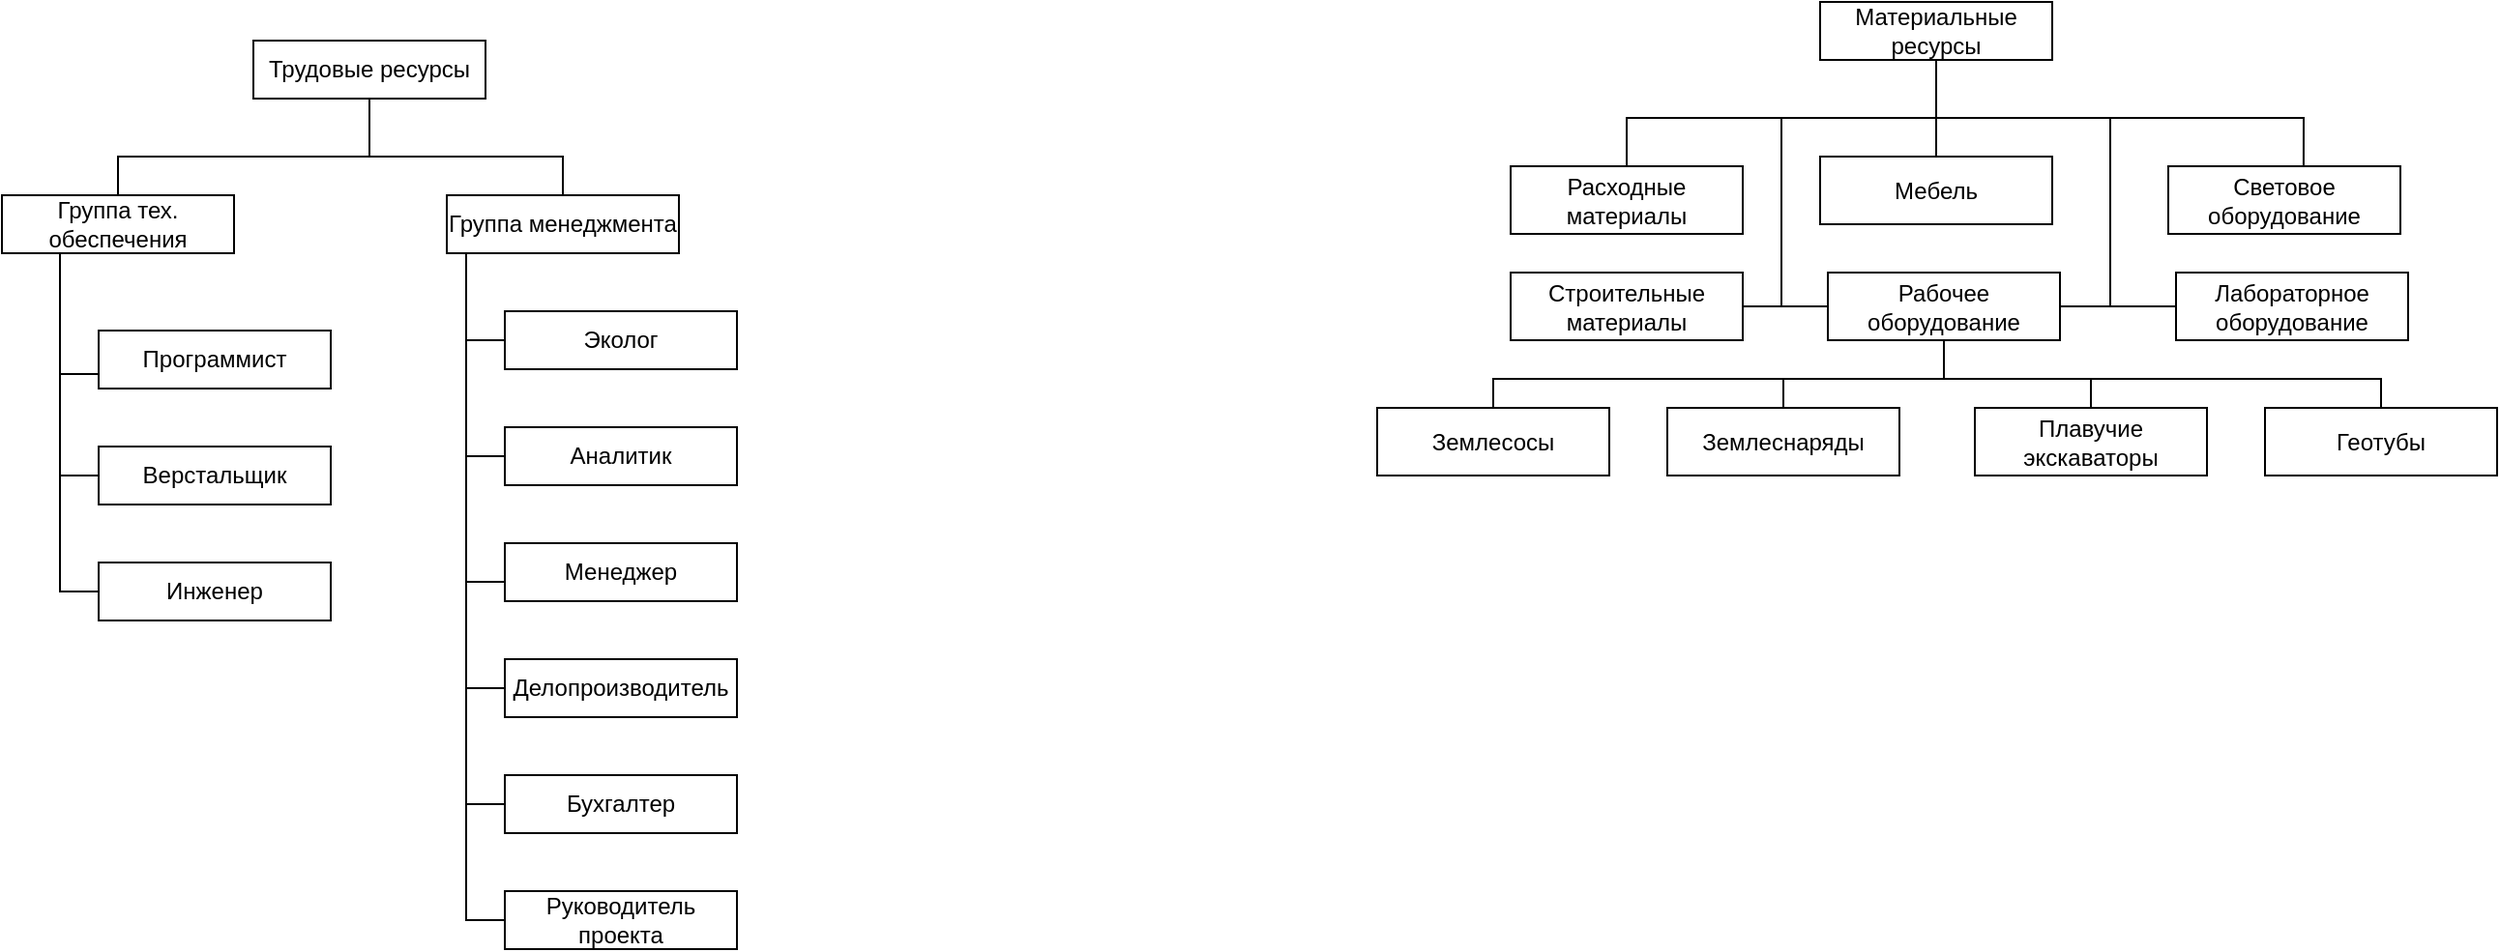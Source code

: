 <mxfile version="21.3.8" type="device">
  <diagram name="Страница 1" id="iQBDpPzRfKCYsDEYA82G">
    <mxGraphModel dx="1002" dy="575" grid="1" gridSize="10" guides="1" tooltips="1" connect="1" arrows="1" fold="1" page="1" pageScale="1" pageWidth="827" pageHeight="1169" math="0" shadow="0">
      <root>
        <mxCell id="0" />
        <mxCell id="1" parent="0" />
        <mxCell id="DJI0rC-xTX2Y5thRxGUj-25" style="edgeStyle=orthogonalEdgeStyle;rounded=0;orthogonalLoop=1;jettySize=auto;html=1;entryX=0.5;entryY=0;entryDx=0;entryDy=0;endArrow=none;endFill=0;" parent="1" source="DJI0rC-xTX2Y5thRxGUj-1" target="DJI0rC-xTX2Y5thRxGUj-2" edge="1">
          <mxGeometry relative="1" as="geometry">
            <Array as="points">
              <mxPoint x="450" y="80" />
              <mxPoint x="320" y="80" />
            </Array>
          </mxGeometry>
        </mxCell>
        <mxCell id="DJI0rC-xTX2Y5thRxGUj-26" style="edgeStyle=orthogonalEdgeStyle;rounded=0;orthogonalLoop=1;jettySize=auto;html=1;entryX=0.5;entryY=0;entryDx=0;entryDy=0;endArrow=none;endFill=0;" parent="1" source="DJI0rC-xTX2Y5thRxGUj-1" target="DJI0rC-xTX2Y5thRxGUj-3" edge="1">
          <mxGeometry relative="1" as="geometry">
            <Array as="points">
              <mxPoint x="450" y="80" />
              <mxPoint x="550" y="80" />
            </Array>
          </mxGeometry>
        </mxCell>
        <mxCell id="DJI0rC-xTX2Y5thRxGUj-1" value="Трудовые ресурсы" style="rounded=0;whiteSpace=wrap;html=1;" parent="1" vertex="1">
          <mxGeometry x="390" y="20" width="120" height="30" as="geometry" />
        </mxCell>
        <mxCell id="DJI0rC-xTX2Y5thRxGUj-21" style="edgeStyle=orthogonalEdgeStyle;rounded=0;orthogonalLoop=1;jettySize=auto;html=1;entryX=0;entryY=0.5;entryDx=0;entryDy=0;endArrow=none;endFill=0;" parent="1" source="DJI0rC-xTX2Y5thRxGUj-2" target="DJI0rC-xTX2Y5thRxGUj-7" edge="1">
          <mxGeometry relative="1" as="geometry">
            <Array as="points">
              <mxPoint x="290" y="305" />
            </Array>
          </mxGeometry>
        </mxCell>
        <mxCell id="DJI0rC-xTX2Y5thRxGUj-22" style="edgeStyle=orthogonalEdgeStyle;rounded=0;orthogonalLoop=1;jettySize=auto;html=1;entryX=0;entryY=0.5;entryDx=0;entryDy=0;endArrow=none;endFill=0;" parent="1" source="DJI0rC-xTX2Y5thRxGUj-2" target="DJI0rC-xTX2Y5thRxGUj-6" edge="1">
          <mxGeometry relative="1" as="geometry">
            <Array as="points">
              <mxPoint x="290" y="245" />
            </Array>
          </mxGeometry>
        </mxCell>
        <mxCell id="DJI0rC-xTX2Y5thRxGUj-23" style="edgeStyle=orthogonalEdgeStyle;rounded=0;orthogonalLoop=1;jettySize=auto;html=1;entryX=0;entryY=0.75;entryDx=0;entryDy=0;endArrow=none;endFill=0;" parent="1" source="DJI0rC-xTX2Y5thRxGUj-2" target="DJI0rC-xTX2Y5thRxGUj-5" edge="1">
          <mxGeometry relative="1" as="geometry">
            <Array as="points">
              <mxPoint x="290" y="193" />
            </Array>
          </mxGeometry>
        </mxCell>
        <mxCell id="DJI0rC-xTX2Y5thRxGUj-2" value="Группа тех. обеспечения" style="rounded=0;whiteSpace=wrap;html=1;" parent="1" vertex="1">
          <mxGeometry x="260" y="100" width="120" height="30" as="geometry" />
        </mxCell>
        <mxCell id="DJI0rC-xTX2Y5thRxGUj-27" style="edgeStyle=orthogonalEdgeStyle;rounded=0;orthogonalLoop=1;jettySize=auto;html=1;entryX=0;entryY=0.5;entryDx=0;entryDy=0;endArrow=none;endFill=0;" parent="1" source="DJI0rC-xTX2Y5thRxGUj-3" target="DJI0rC-xTX2Y5thRxGUj-15" edge="1">
          <mxGeometry relative="1" as="geometry">
            <Array as="points">
              <mxPoint x="500" y="475" />
            </Array>
          </mxGeometry>
        </mxCell>
        <mxCell id="DJI0rC-xTX2Y5thRxGUj-28" style="edgeStyle=orthogonalEdgeStyle;rounded=0;orthogonalLoop=1;jettySize=auto;html=1;entryX=0;entryY=0.5;entryDx=0;entryDy=0;endArrow=none;endFill=0;" parent="1" source="DJI0rC-xTX2Y5thRxGUj-3" target="DJI0rC-xTX2Y5thRxGUj-14" edge="1">
          <mxGeometry relative="1" as="geometry">
            <Array as="points">
              <mxPoint x="500" y="415" />
            </Array>
          </mxGeometry>
        </mxCell>
        <mxCell id="DJI0rC-xTX2Y5thRxGUj-29" style="edgeStyle=orthogonalEdgeStyle;rounded=0;orthogonalLoop=1;jettySize=auto;html=1;entryX=0;entryY=0.5;entryDx=0;entryDy=0;endArrow=none;endFill=0;" parent="1" source="DJI0rC-xTX2Y5thRxGUj-3" target="DJI0rC-xTX2Y5thRxGUj-12" edge="1">
          <mxGeometry relative="1" as="geometry">
            <Array as="points">
              <mxPoint x="500" y="355" />
            </Array>
          </mxGeometry>
        </mxCell>
        <mxCell id="DJI0rC-xTX2Y5thRxGUj-30" style="edgeStyle=orthogonalEdgeStyle;rounded=0;orthogonalLoop=1;jettySize=auto;html=1;entryX=0;entryY=0.5;entryDx=0;entryDy=0;endArrow=none;endFill=0;" parent="1" source="DJI0rC-xTX2Y5thRxGUj-3" target="DJI0rC-xTX2Y5thRxGUj-11" edge="1">
          <mxGeometry relative="1" as="geometry">
            <Array as="points">
              <mxPoint x="500" y="300" />
              <mxPoint x="520" y="300" />
            </Array>
          </mxGeometry>
        </mxCell>
        <mxCell id="DJI0rC-xTX2Y5thRxGUj-31" style="edgeStyle=orthogonalEdgeStyle;rounded=0;orthogonalLoop=1;jettySize=auto;html=1;entryX=0;entryY=0.5;entryDx=0;entryDy=0;endArrow=none;endFill=0;" parent="1" source="DJI0rC-xTX2Y5thRxGUj-3" target="DJI0rC-xTX2Y5thRxGUj-10" edge="1">
          <mxGeometry relative="1" as="geometry">
            <Array as="points">
              <mxPoint x="500" y="235" />
            </Array>
          </mxGeometry>
        </mxCell>
        <mxCell id="DJI0rC-xTX2Y5thRxGUj-32" style="edgeStyle=orthogonalEdgeStyle;rounded=0;orthogonalLoop=1;jettySize=auto;html=1;entryX=0;entryY=0.5;entryDx=0;entryDy=0;endArrow=none;endFill=0;" parent="1" source="DJI0rC-xTX2Y5thRxGUj-3" target="DJI0rC-xTX2Y5thRxGUj-9" edge="1">
          <mxGeometry relative="1" as="geometry">
            <Array as="points">
              <mxPoint x="500" y="175" />
            </Array>
          </mxGeometry>
        </mxCell>
        <mxCell id="DJI0rC-xTX2Y5thRxGUj-3" value="Группа менеджмента" style="rounded=0;whiteSpace=wrap;html=1;" parent="1" vertex="1">
          <mxGeometry x="490" y="100" width="120" height="30" as="geometry" />
        </mxCell>
        <mxCell id="DJI0rC-xTX2Y5thRxGUj-5" value="Программист" style="rounded=0;whiteSpace=wrap;html=1;" parent="1" vertex="1">
          <mxGeometry x="310" y="170" width="120" height="30" as="geometry" />
        </mxCell>
        <mxCell id="DJI0rC-xTX2Y5thRxGUj-6" value="Верстальщик" style="rounded=0;whiteSpace=wrap;html=1;" parent="1" vertex="1">
          <mxGeometry x="310" y="230" width="120" height="30" as="geometry" />
        </mxCell>
        <mxCell id="DJI0rC-xTX2Y5thRxGUj-7" value="Инженер" style="rounded=0;whiteSpace=wrap;html=1;" parent="1" vertex="1">
          <mxGeometry x="310" y="290" width="120" height="30" as="geometry" />
        </mxCell>
        <mxCell id="DJI0rC-xTX2Y5thRxGUj-9" value="Эколог" style="rounded=0;whiteSpace=wrap;html=1;" parent="1" vertex="1">
          <mxGeometry x="520" y="160" width="120" height="30" as="geometry" />
        </mxCell>
        <mxCell id="DJI0rC-xTX2Y5thRxGUj-10" value="Аналитик" style="rounded=0;whiteSpace=wrap;html=1;" parent="1" vertex="1">
          <mxGeometry x="520" y="220" width="120" height="30" as="geometry" />
        </mxCell>
        <mxCell id="DJI0rC-xTX2Y5thRxGUj-11" value="Менеджер" style="rounded=0;whiteSpace=wrap;html=1;" parent="1" vertex="1">
          <mxGeometry x="520" y="280" width="120" height="30" as="geometry" />
        </mxCell>
        <mxCell id="DJI0rC-xTX2Y5thRxGUj-12" value="Делопроизводитель" style="rounded=0;whiteSpace=wrap;html=1;" parent="1" vertex="1">
          <mxGeometry x="520" y="340" width="120" height="30" as="geometry" />
        </mxCell>
        <mxCell id="DJI0rC-xTX2Y5thRxGUj-14" value="Бухгалтер" style="rounded=0;whiteSpace=wrap;html=1;" parent="1" vertex="1">
          <mxGeometry x="520" y="400" width="120" height="30" as="geometry" />
        </mxCell>
        <mxCell id="DJI0rC-xTX2Y5thRxGUj-15" value="Руководитель проекта" style="rounded=0;whiteSpace=wrap;html=1;" parent="1" vertex="1">
          <mxGeometry x="520" y="460" width="120" height="30" as="geometry" />
        </mxCell>
        <mxCell id="DJI0rC-xTX2Y5thRxGUj-42" style="edgeStyle=orthogonalEdgeStyle;rounded=0;orthogonalLoop=1;jettySize=auto;html=1;entryX=0.5;entryY=0;entryDx=0;entryDy=0;endArrow=none;endFill=0;" parent="1" source="DJI0rC-xTX2Y5thRxGUj-33" target="DJI0rC-xTX2Y5thRxGUj-34" edge="1">
          <mxGeometry relative="1" as="geometry">
            <Array as="points">
              <mxPoint x="1260" y="60" />
              <mxPoint x="1100" y="60" />
            </Array>
          </mxGeometry>
        </mxCell>
        <mxCell id="DJI0rC-xTX2Y5thRxGUj-43" style="edgeStyle=orthogonalEdgeStyle;rounded=0;orthogonalLoop=1;jettySize=auto;html=1;entryX=0.5;entryY=0;entryDx=0;entryDy=0;endArrow=none;endFill=0;" parent="1" source="DJI0rC-xTX2Y5thRxGUj-33" edge="1">
          <mxGeometry relative="1" as="geometry">
            <mxPoint x="1260" y="85" as="targetPoint" />
          </mxGeometry>
        </mxCell>
        <mxCell id="DJI0rC-xTX2Y5thRxGUj-45" style="edgeStyle=orthogonalEdgeStyle;rounded=0;orthogonalLoop=1;jettySize=auto;html=1;entryX=0.583;entryY=0.086;entryDx=0;entryDy=0;entryPerimeter=0;endArrow=none;endFill=0;" parent="1" source="DJI0rC-xTX2Y5thRxGUj-33" target="DJI0rC-xTX2Y5thRxGUj-36" edge="1">
          <mxGeometry relative="1" as="geometry">
            <Array as="points">
              <mxPoint x="1260" y="60" />
              <mxPoint x="1450" y="60" />
            </Array>
          </mxGeometry>
        </mxCell>
        <mxCell id="6GFQA-sjf8FYAKXJCTTK-6" style="edgeStyle=orthogonalEdgeStyle;rounded=0;orthogonalLoop=1;jettySize=auto;html=1;exitX=0.5;exitY=1;exitDx=0;exitDy=0;entryX=0;entryY=0.5;entryDx=0;entryDy=0;endArrow=none;endFill=0;" edge="1" parent="1" source="DJI0rC-xTX2Y5thRxGUj-33" target="DJI0rC-xTX2Y5thRxGUj-38">
          <mxGeometry relative="1" as="geometry">
            <Array as="points">
              <mxPoint x="1260" y="60" />
              <mxPoint x="1180" y="60" />
              <mxPoint x="1180" y="158" />
            </Array>
          </mxGeometry>
        </mxCell>
        <mxCell id="6GFQA-sjf8FYAKXJCTTK-7" style="edgeStyle=orthogonalEdgeStyle;rounded=0;orthogonalLoop=1;jettySize=auto;html=1;exitX=0.5;exitY=1;exitDx=0;exitDy=0;entryX=1;entryY=0.5;entryDx=0;entryDy=0;endArrow=none;endFill=0;" edge="1" parent="1" source="DJI0rC-xTX2Y5thRxGUj-33" target="DJI0rC-xTX2Y5thRxGUj-40">
          <mxGeometry relative="1" as="geometry">
            <Array as="points">
              <mxPoint x="1260" y="60" />
              <mxPoint x="1180" y="60" />
              <mxPoint x="1180" y="158" />
            </Array>
          </mxGeometry>
        </mxCell>
        <mxCell id="6GFQA-sjf8FYAKXJCTTK-8" style="edgeStyle=orthogonalEdgeStyle;rounded=0;orthogonalLoop=1;jettySize=auto;html=1;exitX=0.5;exitY=1;exitDx=0;exitDy=0;entryX=1;entryY=0.5;entryDx=0;entryDy=0;endArrow=none;endFill=0;" edge="1" parent="1" source="DJI0rC-xTX2Y5thRxGUj-33" target="DJI0rC-xTX2Y5thRxGUj-38">
          <mxGeometry relative="1" as="geometry">
            <Array as="points">
              <mxPoint x="1260" y="60" />
              <mxPoint x="1350" y="60" />
              <mxPoint x="1350" y="158" />
            </Array>
          </mxGeometry>
        </mxCell>
        <mxCell id="6GFQA-sjf8FYAKXJCTTK-9" style="edgeStyle=orthogonalEdgeStyle;rounded=0;orthogonalLoop=1;jettySize=auto;html=1;exitX=0.5;exitY=1;exitDx=0;exitDy=0;entryX=0;entryY=0.5;entryDx=0;entryDy=0;endArrow=none;endFill=0;" edge="1" parent="1" source="DJI0rC-xTX2Y5thRxGUj-33" target="DJI0rC-xTX2Y5thRxGUj-44">
          <mxGeometry relative="1" as="geometry">
            <Array as="points">
              <mxPoint x="1260" y="60" />
              <mxPoint x="1350" y="60" />
              <mxPoint x="1350" y="158" />
            </Array>
          </mxGeometry>
        </mxCell>
        <mxCell id="DJI0rC-xTX2Y5thRxGUj-33" value="Материальные ресурсы" style="rounded=0;whiteSpace=wrap;html=1;" parent="1" vertex="1">
          <mxGeometry x="1200" width="120" height="30" as="geometry" />
        </mxCell>
        <mxCell id="DJI0rC-xTX2Y5thRxGUj-34" value="Расходные материалы" style="rounded=0;whiteSpace=wrap;html=1;" parent="1" vertex="1">
          <mxGeometry x="1040" y="85" width="120" height="35" as="geometry" />
        </mxCell>
        <mxCell id="DJI0rC-xTX2Y5thRxGUj-36" value="Световое оборудование" style="rounded=0;whiteSpace=wrap;html=1;" parent="1" vertex="1">
          <mxGeometry x="1380" y="85" width="120" height="35" as="geometry" />
        </mxCell>
        <mxCell id="DJI0rC-xTX2Y5thRxGUj-37" value="Землеснаряды" style="rounded=0;whiteSpace=wrap;html=1;" parent="1" vertex="1">
          <mxGeometry x="1121" y="210" width="120" height="35" as="geometry" />
        </mxCell>
        <mxCell id="6GFQA-sjf8FYAKXJCTTK-13" style="edgeStyle=orthogonalEdgeStyle;rounded=0;orthogonalLoop=1;jettySize=auto;html=1;exitX=0.5;exitY=1;exitDx=0;exitDy=0;entryX=0.5;entryY=0;entryDx=0;entryDy=0;endArrow=none;endFill=0;" edge="1" parent="1" source="DJI0rC-xTX2Y5thRxGUj-38" target="6GFQA-sjf8FYAKXJCTTK-3">
          <mxGeometry relative="1" as="geometry">
            <Array as="points">
              <mxPoint x="1264" y="195" />
              <mxPoint x="1031" y="195" />
            </Array>
          </mxGeometry>
        </mxCell>
        <mxCell id="6GFQA-sjf8FYAKXJCTTK-14" style="edgeStyle=orthogonalEdgeStyle;rounded=0;orthogonalLoop=1;jettySize=auto;html=1;exitX=0.5;exitY=1;exitDx=0;exitDy=0;endArrow=none;endFill=0;" edge="1" parent="1" source="DJI0rC-xTX2Y5thRxGUj-38" target="DJI0rC-xTX2Y5thRxGUj-37">
          <mxGeometry relative="1" as="geometry">
            <Array as="points">
              <mxPoint x="1264" y="195" />
              <mxPoint x="1181" y="195" />
            </Array>
          </mxGeometry>
        </mxCell>
        <mxCell id="6GFQA-sjf8FYAKXJCTTK-15" style="edgeStyle=orthogonalEdgeStyle;rounded=0;orthogonalLoop=1;jettySize=auto;html=1;exitX=0.5;exitY=1;exitDx=0;exitDy=0;entryX=0.5;entryY=0;entryDx=0;entryDy=0;endArrow=none;endFill=0;" edge="1" parent="1" source="DJI0rC-xTX2Y5thRxGUj-38" target="DJI0rC-xTX2Y5thRxGUj-39">
          <mxGeometry relative="1" as="geometry" />
        </mxCell>
        <mxCell id="6GFQA-sjf8FYAKXJCTTK-16" style="edgeStyle=orthogonalEdgeStyle;rounded=0;orthogonalLoop=1;jettySize=auto;html=1;exitX=0.5;exitY=1;exitDx=0;exitDy=0;entryX=0.5;entryY=0;entryDx=0;entryDy=0;endArrow=none;endFill=0;" edge="1" parent="1" source="DJI0rC-xTX2Y5thRxGUj-38" target="6GFQA-sjf8FYAKXJCTTK-1">
          <mxGeometry relative="1" as="geometry">
            <Array as="points">
              <mxPoint x="1264" y="195" />
              <mxPoint x="1490" y="195" />
            </Array>
          </mxGeometry>
        </mxCell>
        <mxCell id="DJI0rC-xTX2Y5thRxGUj-38" value="Рабочее оборудование" style="rounded=0;whiteSpace=wrap;html=1;" parent="1" vertex="1">
          <mxGeometry x="1204" y="140" width="120" height="35" as="geometry" />
        </mxCell>
        <mxCell id="DJI0rC-xTX2Y5thRxGUj-39" value="Плавучие экскаваторы" style="rounded=0;whiteSpace=wrap;html=1;" parent="1" vertex="1">
          <mxGeometry x="1280" y="210" width="120" height="35" as="geometry" />
        </mxCell>
        <mxCell id="DJI0rC-xTX2Y5thRxGUj-40" value="Строительные материалы" style="rounded=0;whiteSpace=wrap;html=1;" parent="1" vertex="1">
          <mxGeometry x="1040" y="140" width="120" height="35" as="geometry" />
        </mxCell>
        <mxCell id="DJI0rC-xTX2Y5thRxGUj-41" value="Мебель" style="rounded=0;whiteSpace=wrap;html=1;" parent="1" vertex="1">
          <mxGeometry x="1200" y="80" width="120" height="35" as="geometry" />
        </mxCell>
        <mxCell id="DJI0rC-xTX2Y5thRxGUj-44" value="Лабораторное оборудование" style="rounded=0;whiteSpace=wrap;html=1;" parent="1" vertex="1">
          <mxGeometry x="1384" y="140" width="120" height="35" as="geometry" />
        </mxCell>
        <mxCell id="6GFQA-sjf8FYAKXJCTTK-1" value="Геотубы" style="rounded=0;whiteSpace=wrap;html=1;" vertex="1" parent="1">
          <mxGeometry x="1430" y="210" width="120" height="35" as="geometry" />
        </mxCell>
        <mxCell id="6GFQA-sjf8FYAKXJCTTK-3" value="Землесосы" style="rounded=0;whiteSpace=wrap;html=1;" vertex="1" parent="1">
          <mxGeometry x="971" y="210" width="120" height="35" as="geometry" />
        </mxCell>
      </root>
    </mxGraphModel>
  </diagram>
</mxfile>
